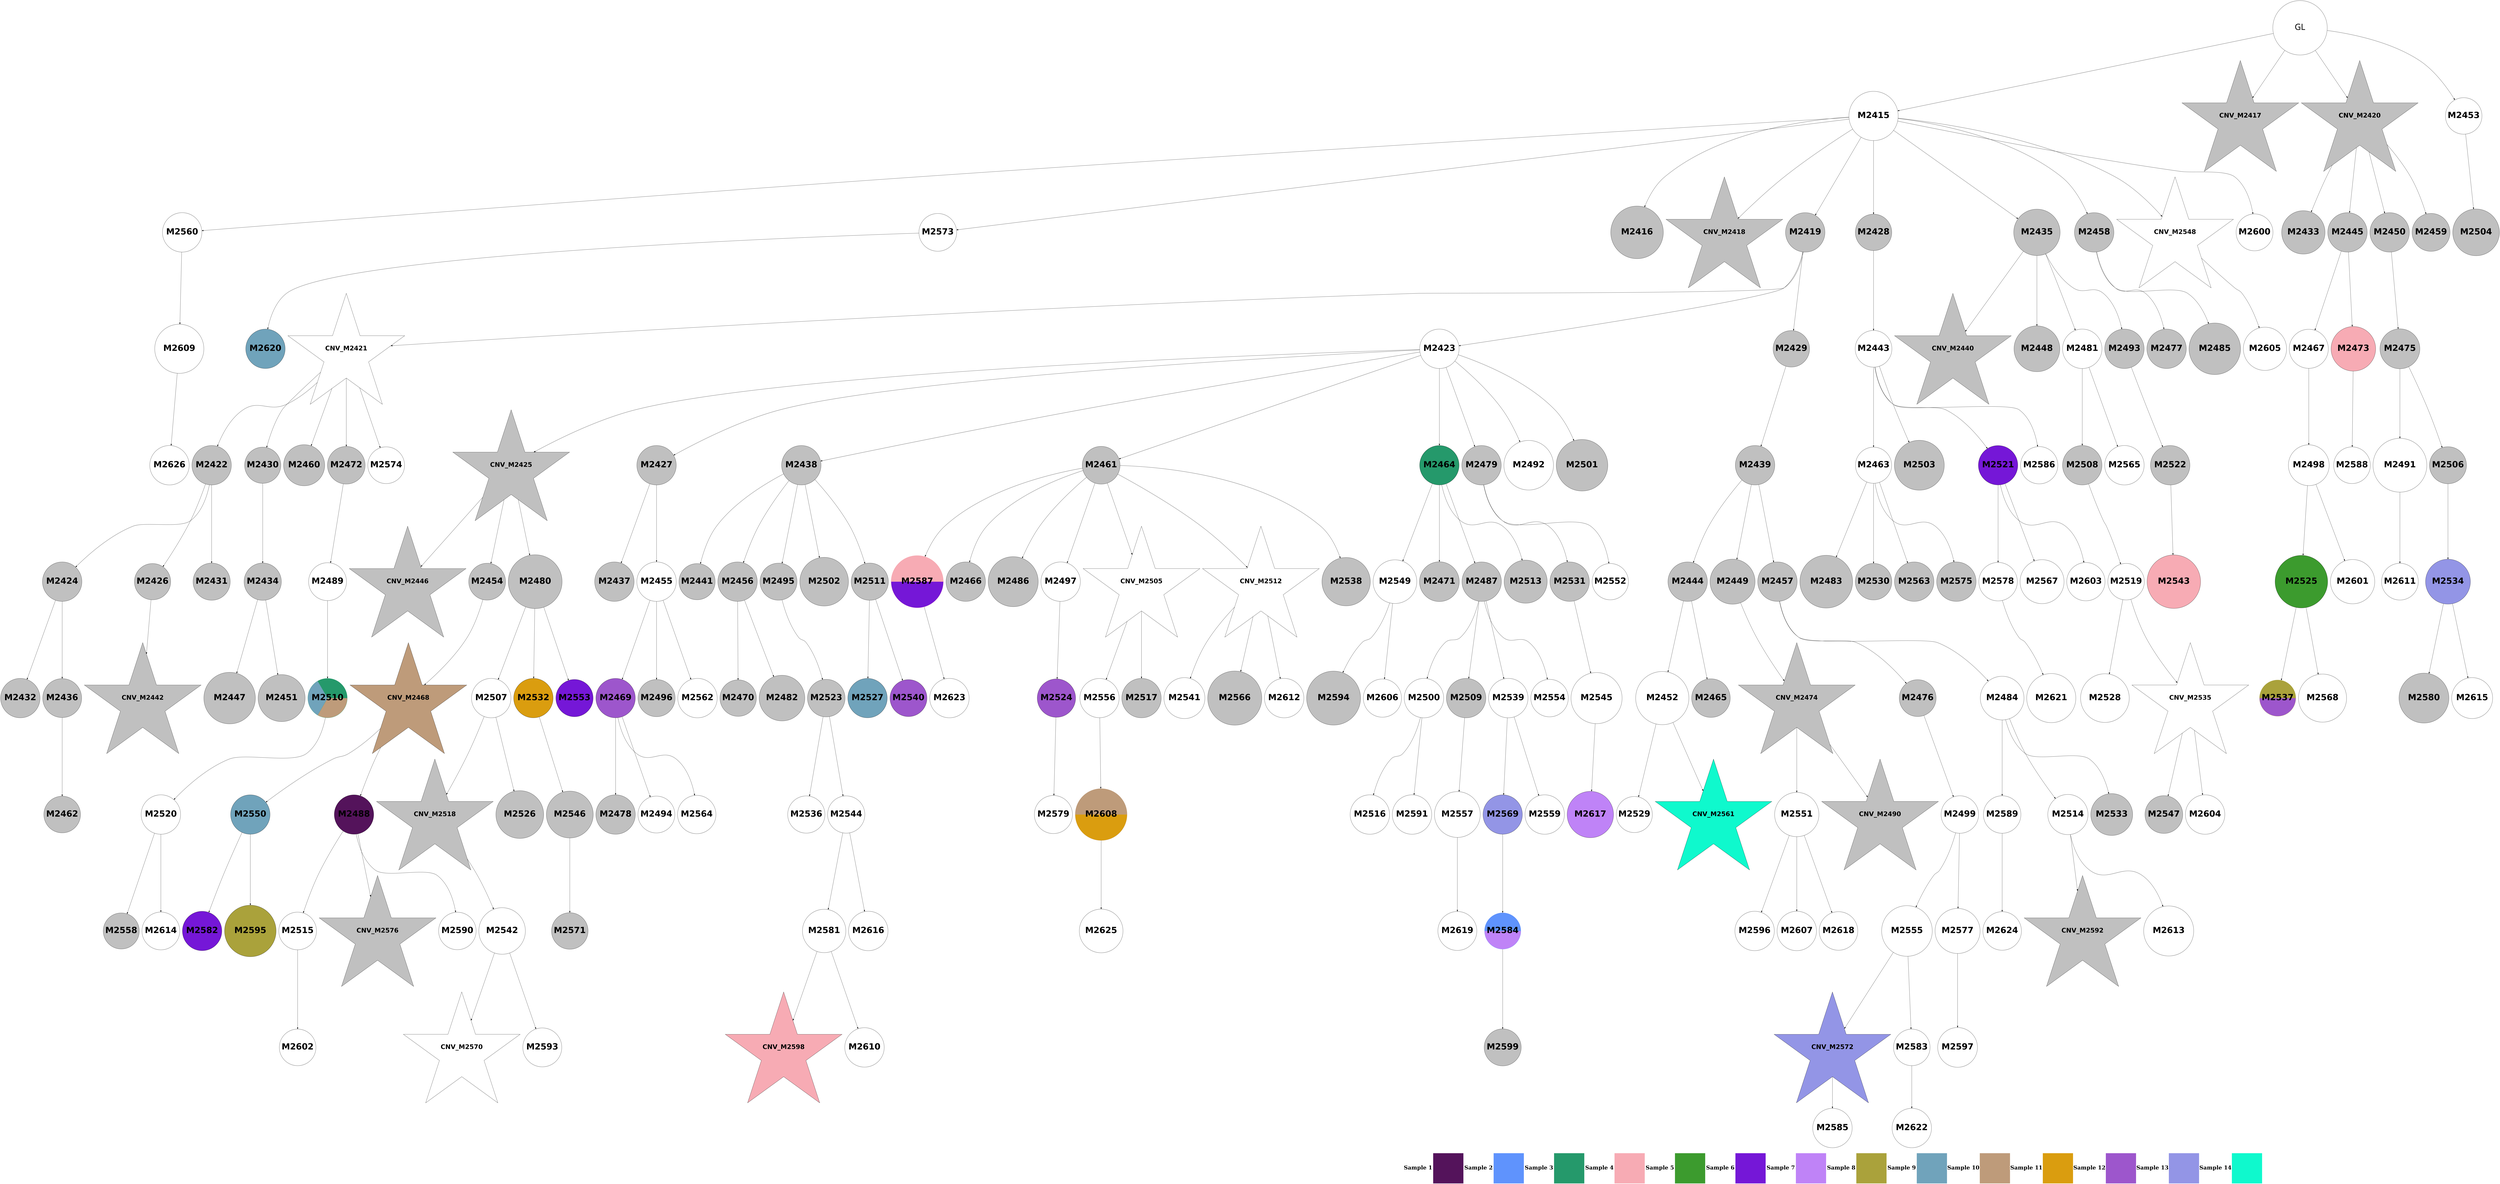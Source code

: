 digraph G { 
rankdir=TB;
2560 -> 2605;
2560 -> 2617;
2561 -> 2593;
2561 -> 2606;
2562 -> 2607;
2562 -> 2618;
2562 -> 2629;
2566 -> 2583;
2566 -> 2594;
2567 -> 2619;
2568 -> 2630;
2571 -> 2620;
2580 -> 2595;
2583 -> 2596;
2584 -> 2631;
2588 -> 2608;
2589 -> 2632;
2592 -> 2609;
2592 -> 2621;
2594 -> 2633;
2595 -> 2610;
2598 -> 2634;
2600 -> 2635;
2619 -> 2636;
2620 -> 2637;
2425 -> 2426;
2425 -> 2428;
2425 -> 2431;
2425 -> 2464;
2426 -> 2427;
2426 -> 2429;
2426 -> 2430;
2426 -> 2439;
2426 -> 2446;
2426 -> 2469;
2426 -> 2559;
2426 -> 2571;
2426 -> 2584;
2426 -> 2611;
2430 -> 2432;
2430 -> 2434;
2430 -> 2440;
2431 -> 2444;
2431 -> 2456;
2431 -> 2461;
2431 -> 2470;
2432 -> 2433;
2432 -> 2441;
2432 -> 2471;
2432 -> 2483;
2432 -> 2585;
2433 -> 2435;
2433 -> 2437;
2433 -> 2442;
2434 -> 2436;
2434 -> 2438;
2434 -> 2449;
2434 -> 2472;
2434 -> 2475;
2434 -> 2490;
2434 -> 2503;
2434 -> 2512;
2435 -> 2443;
2435 -> 2447;
2436 -> 2457;
2436 -> 2465;
2436 -> 2491;
2437 -> 2453;
2438 -> 2448;
2438 -> 2466;
2439 -> 2454;
2440 -> 2450;
2441 -> 2445;
2445 -> 2458;
2445 -> 2462;
2446 -> 2451;
2446 -> 2459;
2446 -> 2492;
2446 -> 2504;
2447 -> 2473;
2449 -> 2452;
2449 -> 2467;
2449 -> 2506;
2449 -> 2513;
2449 -> 2522;
2450 -> 2455;
2450 -> 2460;
2450 -> 2468;
2454 -> 2474;
2454 -> 2514;
2454 -> 2532;
2454 -> 2597;
2455 -> 2463;
2455 -> 2476;
2456 -> 2478;
2456 -> 2484;
2460 -> 2485;
2461 -> 2486;
2463 -> 2540;
2463 -> 2572;
2464 -> 2515;
2465 -> 2479;
2466 -> 2480;
2466 -> 2507;
2466 -> 2573;
2467 -> 2481;
2467 -> 2493;
2468 -> 2487;
2468 -> 2495;
2469 -> 2488;
2469 -> 2496;
2472 -> 2477;
2472 -> 2497;
2472 -> 2508;
2472 -> 2516;
2472 -> 2523;
2472 -> 2549;
2472 -> 2598;
2474 -> 2494;
2474 -> 2541;
2474 -> 2574;
2474 -> 2586;
2475 -> 2482;
2475 -> 2498;
2475 -> 2524;
2475 -> 2560;
2478 -> 2509;
2479 -> 2499;
2479 -> 2561;
2480 -> 2489;
2480 -> 2505;
2480 -> 2575;
2483 -> 2500;
2484 -> 2599;
2485 -> 2501;
2485 -> 2562;
2486 -> 2502;
2486 -> 2517;
2487 -> 2510;
2490 -> 2542;
2490 -> 2563;
2491 -> 2518;
2491 -> 2543;
2491 -> 2564;
2492 -> 2519;
2492 -> 2576;
2495 -> 2525;
2495 -> 2544;
2495 -> 2600;
2498 -> 2511;
2498 -> 2520;
2498 -> 2550;
2498 -> 2565;
2499 -> 2526;
2499 -> 2587;
2499 -> 2601;
2500 -> 2521;
2502 -> 2622;
2504 -> 2533;
2506 -> 2534;
2508 -> 2535;
2509 -> 2536;
2509 -> 2612;
2510 -> 2566;
2510 -> 2588;
2511 -> 2527;
2511 -> 2602;
2516 -> 2528;
2516 -> 2567;
2517 -> 2545;
2518 -> 2529;
2518 -> 2537;
2519 -> 2530;
2520 -> 2568;
2521 -> 2531;
2522 -> 2538;
2522 -> 2551;
2523 -> 2552;
2523 -> 2577;
2523 -> 2623;
2525 -> 2603;
2525 -> 2624;
2526 -> 2613;
2529 -> 2553;
2530 -> 2539;
2530 -> 2546;
2531 -> 2569;
2531 -> 2625;
2532 -> 2578;
2532 -> 2589;
2532 -> 2614;
2533 -> 2554;
2534 -> 2547;
2534 -> 2555;
2535 -> 2590;
2536 -> 2548;
2536 -> 2579;
2542 -> 2556;
2543 -> 2557;
2545 -> 2591;
2545 -> 2626;
2546 -> 2558;
2546 -> 2615;
2550 -> 2570;
2550 -> 2580;
2553 -> 2581;
2553 -> 2604;
2555 -> 2592;
2555 -> 2627;
2556 -> 2628;
2557 -> 2582;
2559 -> 2616;
2485 [shape=star style=filled fillcolor=grey fontname="helvetica-bold" fontsize=42 label="CNV_M2474"];
2477 [shape=circle style=filled fillcolor=grey fontname="helvetica-bold" fontsize=56 label="M2466" width=1.55 height=2 ];
2435 [shape=circle style=filled fillcolor=grey fontname="helvetica-bold" fontsize=56 label="M2424" width=1.7 height=2 ];
2572 [shape=star style=filled fillcolor="#0ff9cd" fontname="helvetica-bold" fontsize=42 label="CNV_M2561"];
2518 [shape=circle style=filled fillcolor=white fontname="helvetica-bold" fontsize=56 label="M2507" width=0.18 height=2 ];
2562 [shape=circle style=filled fillcolor=white fontname="helvetica-bold" fontsize=56 label="M2551" width=4.07 height=2 ];
2528 [shape=circle style=filled fillcolor=grey fontname="helvetica-bold" fontsize=56 label="M2517" width=0.43 height=2 ];
2482 [shape=circle style=filled fillcolor=grey fontname="helvetica-bold" fontsize=56 label="M2471" width=3.65 height=2 ];
2542 [shape=circle style=filled fillcolor=grey fontname="helvetica-bold" fontsize=56 label="M2531" width=1.58 height=2 ];
2563 [shape=circle style=filled fillcolor=white fontname="helvetica-bold" fontsize=56 label="M2552" width=3.04 height=2 ];
2459 [shape=circle style=filled fillcolor=grey fontname="helvetica-bold" fontsize=56 label="M2448" width=4.21 height=2 ];
2613 [shape=circle style=filled fillcolor=white fontname="helvetica-bold" fontsize=56 label="M2602" width=2.85 height=2 ];
2508 [shape=circle style=filled fillcolor=white fontname="helvetica-bold" fontsize=56 label="M2497" width=1.39 height=2 ];
2566 [shape=circle style=filled fillcolor=white fontname="helvetica-bold" fontsize=56 label="M2555" width=4.65 height=2 ];
2510 [shape=circle style=filled fillcolor=white fontname="helvetica-bold" fontsize=56 label="M2499" width=2.47 height=2 ];
2481 [shape=circle style=filled fillcolor=grey fontname="helvetica-bold" fontsize=56 label="M2470" width=2.99 height=2 ];
2496 [shape=circle style=filled fillcolor=grey fontname="helvetica-bold" fontsize=56 label="M2485" width=4.73 height=2 ];
2506 [shape=circle style=filled fillcolor=grey fontname="helvetica-bold" fontsize=56 label="M2495" width=2.65 height=2 ];
2630 [shape=circle style=filled fillcolor=white fontname="helvetica-bold" fontsize=56 label="M2619" width=2.08 height=2 ];
2573 [shape=circle style=filled fillcolor=white fontname="helvetica-bold" fontsize=56 label="M2562" width=1.26 height=2 ];
2621 [shape=circle style=filled fillcolor=white fontname="helvetica-bold" fontsize=56 label="M2610" width=0.77 height=2 ];
2479 [shape=star style=filled fillcolor="#be9b7a" fontname="helvetica-bold" fontsize=42 label="CNV_M2468"];
2601 [shape=circle style=filled fillcolor=white fontname="helvetica-bold" fontsize=56 label="M2590" width=2.47 height=2 ];
2558 [shape=circle style=filled fillcolor=grey fontname="helvetica-bold" fontsize=56 label="M2547" width=2.38 height=2 ];
2473 [shape=circle style=filled fillcolor=grey fontname="helvetica-bold" fontsize=56 label="M2462" width=2.88 height=2 ];
2441 [shape=circle style=filled fillcolor=grey fontname="helvetica-bold" fontsize=56 label="M2430" width=3.21 height=2 ];
2582 [shape=circle style=filled fillcolor=grey fontname="helvetica-bold" fontsize=56 label="M2571" width=2.92 height=2 ];
2500 [shape=circle style=filled fillcolor=white fontname="helvetica-bold" fontsize=56 label="M2489" width=2.34 height=2 ];
2540 [shape=circle style=filled fillcolor=white fontname="helvetica-bold" fontsize=56 label="M2529" width=3.26 height=2 ];
2604 [shape=circle style=filled fillcolor=white fontname="helvetica-bold" fontsize=56 label="M2593" width=2.09 height=2 ];
2593 [shape=circle style=filled fillcolor="#7517d7" fontname="helvetica-bold" fontsize=56 label="M2582" width=0.66 height=2 ];
2491 [shape=circle style=filled fillcolor=grey fontname="helvetica-bold" fontsize=56 label="M2480" width=4.94 height=2 ];
2580 [shape=circle style=filled fillcolor="#9395e6" fontname="helvetica-bold" fontsize=56 label="M2569" width=2.02 height=2 ];
2517 [shape=circle style=filled fillcolor=grey fontname="helvetica-bold" fontsize=56 label="M2506" width=2.69 height=2 ];
2571 [shape=circle style=filled fillcolor=white fontname="helvetica-bold" fontsize=56 label="M2560" width=0.45 height=2 ];
2448 [shape=circle style=filled fillcolor=grey fontname="helvetica-bold" fontsize=56 label="M2437" width=0.47 height=2 ];
2458 [shape=circle style=filled fillcolor=grey fontname="helvetica-bold" fontsize=56 label="M2447" width=4.74 height=2 ];
2634 [shape=circle style=filled fillcolor=white fontname="helvetica-bold" fontsize=56 label="M2623" width=1.64 height=2 ];
2568 [shape=circle style=filled fillcolor=white fontname="helvetica-bold" fontsize=56 label="M2557" width=4.21 height=2 ];
2489 [shape=circle style=filled fillcolor=grey fontname="helvetica-bold" fontsize=56 label="M2478" width=0.12 height=2 ];
2554 [shape=circle style=filled fillcolor="#f7abb4" fontname="helvetica-bold" fontsize=56 label="M2543" width=4.92 height=2 ];
2526 [shape=circle style=filled fillcolor=white fontname="helvetica-bold" fontsize=56 label="M2515" width=2.39 height=2 ];
2466 [shape=circle style=filled fillcolor=white fontname="helvetica-bold" fontsize=56 label="M2455" width=1.69 height=2 ];
2450 [shape=circle style=filled fillcolor=grey fontname="helvetica-bold" fontsize=56 label="M2439" width=0.93 height=2 ];
2551 [shape=circle style=filled fillcolor="#9d56cc" fontname="helvetica-bold" fontsize=56 label="M2540" width=2.66 height=2 ];
2599 [shape=circle style=filled fillcolor=white fontname="helvetica-bold" fontsize=56 label="M2588" width=2.87 height=2 ];
2432 [shape=star style=filled fillcolor=white fontname="helvetica-bold" fontsize=42 label="CNV_M2421"];
2624 [shape=circle style=filled fillcolor=white fontname="helvetica-bold" fontsize=56 label="M2613" width=4.6 height=2 ];
2428 [shape=star style=filled fillcolor=grey fontname="helvetica-bold" fontsize=42 label="CNV_M2417"];
2530 [shape=circle style=filled fillcolor=white fontname="helvetica-bold" fontsize=56 label="M2519" width=2.92 height=2 ];
2474 [shape=circle style=filled fillcolor=white fontname="helvetica-bold" fontsize=56 label="M2463" width=3.16 height=2 ];
2438 [shape=circle style=filled fillcolor=grey fontname="helvetica-bold" fontsize=56 label="M2427" width=0.44 height=2 ];
2623 [shape=circle style=filled fillcolor=white fontname="helvetica-bold" fontsize=56 label="M2612" width=1.78 height=2 ];
2488 [shape=circle style=filled fillcolor=grey fontname="helvetica-bold" fontsize=56 label="M2477" width=0.14 height=2 ];
2588 [shape=circle style=filled fillcolor=white fontname="helvetica-bold" fontsize=56 label="M2577" width=4.14 height=2 ];
2579 [shape=circle style=filled fillcolor=white fontname="helvetica-bold" fontsize=56 label="M2568" width=4.42 height=2 ];
2586 [shape=circle style=filled fillcolor=grey fontname="helvetica-bold" fontsize=56 label="M2575" width=0.77 height=2 ];
2544 [shape=circle style=filled fillcolor=grey fontname="helvetica-bold" fontsize=56 label="M2533" width=3.85 height=2 ];
2465 [shape=circle style=filled fillcolor=grey fontname="helvetica-bold" fontsize=56 label="M2454" width=2.73 height=2 ];
2497 [shape=circle style=filled fillcolor=grey fontname="helvetica-bold" fontsize=56 label="M2486" width=4.6 height=2 ];
2445 [shape=circle style=filled fillcolor=grey fontname="helvetica-bold" fontsize=56 label="M2434" width=2.57 height=2 ];
2453 [shape=star style=filled fillcolor=grey fontname="helvetica-bold" fontsize=42 label="CNV_M2442"];
2610 [shape=circle style=filled fillcolor=grey fontname="helvetica-bold" fontsize=56 label="M2599" width=2.69 height=2 ];
2583 [shape=star style=filled fillcolor="#9395e6" fontname="helvetica-bold" fontsize=42 label="CNV_M2572"];
2431 [shape=star style=filled fillcolor=grey fontname="helvetica-bold" fontsize=42 label="CNV_M2420"];
2493 [shape=circle style=filled fillcolor=grey fontname="helvetica-bold" fontsize=56 label="M2482" width=4.19 height=2 ];
2574 [shape=circle style=filled fillcolor=grey fontname="helvetica-bold" fontsize=56 label="M2563" width=0.91 height=2 ];
2454 [shape=circle style=filled fillcolor=white fontname="helvetica-bold" fontsize=56 label="M2443" width=2.86 height=2 ];
2607 [shape=circle style=filled fillcolor=white fontname="helvetica-bold" fontsize=56 label="M2596" width=1.46 height=2 ];
2565 [shape=circle style=filled fillcolor=white fontname="helvetica-bold" fontsize=56 label="M2554" width=2.44 height=2 ];
2425 [label="GL" fontname="arial-bold" fontsize=56 width=5 height=5];
2591 [shape=circle style=filled fillcolor=grey fontname="helvetica-bold" fontsize=56 label="M2580" width=4.59 height=2 ];
2494 [shape=circle style=filled fillcolor=grey fontname="helvetica-bold" fontsize=56 label="M2483" width=4.85 height=2 ];
2537 [shape=circle style=filled fillcolor=grey fontname="helvetica-bold" fontsize=56 label="M2526" width=4.39 height=2 ];
2442 [shape=circle style=filled fillcolor=grey fontname="helvetica-bold" fontsize=56 label="M2431" width=2.6 height=2 ];
2430 [shape=circle style=filled fillcolor=grey fontname="helvetica-bold" fontsize=56 label="M2419" width=0.78 height=2 ];
2490 [shape=circle style=filled fillcolor=grey fontname="helvetica-bold" fontsize=56 label="M2479" width=0.58 height=2 ];
2547 [shape=circle style=filled fillcolor=white fontname="helvetica-bold" fontsize=56 label="M2536" width=2.59 height=2 ];
2556 [shape=circle style=filled fillcolor=white fontname="helvetica-bold" fontsize=56 label="M2545" width=4.7 height=2 ];
2520 [shape=circle style=filled fillcolor=grey fontname="helvetica-bold" fontsize=56 label="M2509" width=0.73 height=2 ];
2622 [shape=circle style=filled fillcolor=white fontname="helvetica-bold" fontsize=56 label="M2611" width=2.77 height=2 ];
2521 [shape=circle style=wedged color="#25996b:#70a3bb:#be9b7a" fontname="helvetica-bold" fontsize=56 label="M2510" width=1.95 height=2 ];
2545 [shape=circle style=filled fillcolor="#9395e6" fontname="helvetica-bold" fontsize=56 label="M2534" width=4.12 height=2 ];
2534 [shape=circle style=filled fillcolor=grey fontname="helvetica-bold" fontsize=56 label="M2523" width=2.46 height=2 ];
2633 [shape=circle style=filled fillcolor=white fontname="helvetica-bold" fontsize=56 label="M2622" width=0.7 height=2 ];
2609 [shape=star style=filled fillcolor="#f7abb4" fontname="helvetica-bold" fontsize=42 label="CNV_M2598"];
2587 [shape=star style=filled fillcolor=grey fontname="helvetica-bold" fontsize=42 label="CNV_M2576"];
2569 [shape=circle style=filled fillcolor=grey fontname="helvetica-bold" fontsize=56 label="M2558" width=3.28 height=2 ];
2627 [shape=circle style=filled fillcolor=white fontname="helvetica-bold" fontsize=56 label="M2616" width=3.63 height=2 ];
2514 [shape=circle style=filled fillcolor=grey fontname="helvetica-bold" fontsize=56 label="M2503" width=4.59 height=2 ];
2612 [shape=circle style=filled fillcolor=white fontname="helvetica-bold" fontsize=56 label="M2601" width=4.07 height=2 ];
2635 [shape=circle style=filled fillcolor=white fontname="helvetica-bold" fontsize=56 label="M2624" width=3.54 height=2 ];
2443 [shape=circle style=filled fillcolor=grey fontname="helvetica-bold" fontsize=56 label="M2432" width=1.09 height=2 ];
2620 [shape=circle style=filled fillcolor=white fontname="helvetica-bold" fontsize=56 label="M2609" width=4.51 height=2 ];
2608 [shape=circle style=filled fillcolor=white fontname="helvetica-bold" fontsize=56 label="M2597" width=3.65 height=2 ];
2529 [shape=star style=filled fillcolor=grey fontname="helvetica-bold" fontsize=42 label="CNV_M2518"];
2595 [shape=circle style=wedged color="#5f93fd:#bf83f7" fontname="helvetica-bold" fontsize=56 label="M2584" width=3.04 height=2 ];
2533 [shape=circle style=filled fillcolor=grey fontname="helvetica-bold" fontsize=56 label="M2522" width=1.9 height=2 ];
2617 [shape=circle style=filled fillcolor=white fontname="helvetica-bold" fontsize=56 label="M2606" width=2.25 height=2 ];
2452 [shape=circle style=filled fillcolor=grey fontname="helvetica-bold" fontsize=56 label="M2441" width=3.15 height=2 ];
2532 [shape=circle style=filled fillcolor="#7517d7" fontname="helvetica-bold" fontsize=56 label="M2521" width=1.86 height=2 ];
2478 [shape=circle style=filled fillcolor=white fontname="helvetica-bold" fontsize=56 label="M2467" width=2.07 height=2 ];
2559 [shape=star style=filled fillcolor=white fontname="helvetica-bold" fontsize=42 label="CNV_M2548"];
2463 [shape=circle style=filled fillcolor=white fontname="helvetica-bold" fontsize=56 label="M2452" width=4.89 height=2 ];
2536 [shape=circle style=filled fillcolor="#3c9b2e" fontname="helvetica-bold" fontsize=56 label="M2525" width=4.83 height=2 ];
2539 [shape=circle style=filled fillcolor=white fontname="helvetica-bold" fontsize=56 label="M2528" width=4.47 height=2 ];
2637 [shape=circle style=filled fillcolor=white fontname="helvetica-bold" fontsize=56 label="M2626" width=1.96 height=2 ];
2602 [shape=circle style=filled fillcolor=white fontname="helvetica-bold" fontsize=56 label="M2591" width=1.99 height=2 ];
2546 [shape=star style=filled fillcolor=white fontname="helvetica-bold" fontsize=42 label="CNV_M2535"];
2476 [shape=circle style=filled fillcolor=grey fontname="helvetica-bold" fontsize=56 label="M2465" width=2.16 height=2 ];
2447 [shape=circle style=filled fillcolor=grey fontname="helvetica-bold" fontsize=56 label="M2436" width=2.09 height=2 ];
2468 [shape=circle style=filled fillcolor=grey fontname="helvetica-bold" fontsize=56 label="M2457" width=1.09 height=2 ];
2516 [shape=star style=filled fillcolor=white fontname="helvetica-bold" fontsize=42 label="CNV_M2505"];
2590 [shape=circle style=filled fillcolor=white fontname="helvetica-bold" fontsize=56 label="M2579" width=3.5 height=2 ];
2499 [shape=circle style=filled fillcolor="#54135b" fontname="helvetica-bold" fontsize=56 label="M2488" width=0.72 height=2 ];
2522 [shape=circle style=filled fillcolor=grey fontname="helvetica-bold" fontsize=56 label="M2511" width=2.56 height=2 ];
2470 [shape=circle style=filled fillcolor=grey fontname="helvetica-bold" fontsize=56 label="M2459" width=3.49 height=2 ];
2503 [shape=circle style=filled fillcolor=white fontname="helvetica-bold" fontsize=56 label="M2492" width=4.55 height=2 ];
2449 [shape=circle style=filled fillcolor=grey fontname="helvetica-bold" fontsize=56 label="M2438" width=0.4 height=2 ];
2538 [shape=circle style=filled fillcolor="#70a3bb" fontname="helvetica-bold" fontsize=56 label="M2527" width=1.6 height=2 ];
2429 [shape=star style=filled fillcolor=grey fontname="helvetica-bold" fontsize=42 label="CNV_M2418"];
2636 [shape=circle style=filled fillcolor=white fontname="helvetica-bold" fontsize=56 label="M2625" width=4.01 height=2 ];
2456 [shape=circle style=filled fillcolor=grey fontname="helvetica-bold" fontsize=56 label="M2445" width=1.69 height=2 ];
2628 [shape=circle style=filled fillcolor="#bf83f7" fontname="helvetica-bold" fontsize=56 label="M2617" width=4.27 height=2 ];
2605 [shape=circle style=filled fillcolor=grey fontname="helvetica-bold" fontsize=56 label="M2594" width=4.96 height=2 ];
2575 [shape=circle style=filled fillcolor=white fontname="helvetica-bold" fontsize=56 label="M2564" width=3.53 height=2 ];
2487 [shape=circle style=filled fillcolor=grey fontname="helvetica-bold" fontsize=56 label="M2476" width=2.78 height=2 ];
2614 [shape=circle style=filled fillcolor=white fontname="helvetica-bold" fontsize=56 label="M2603" width=2.23 height=2 ];
2549 [shape=circle style=filled fillcolor=grey fontname="helvetica-bold" fontsize=56 label="M2538" width=4.45 height=2 ];
2597 [shape=circle style=filled fillcolor=white fontname="helvetica-bold" fontsize=56 label="M2586" width=2.57 height=2 ];
2550 [shape=circle style=filled fillcolor=white fontname="helvetica-bold" fontsize=56 label="M2539" width=0.94 height=2 ];
2504 [shape=circle style=filled fillcolor=grey fontname="helvetica-bold" fontsize=56 label="M2493" width=0.23 height=2 ];
2502 [shape=circle style=filled fillcolor=white fontname="helvetica-bold" fontsize=56 label="M2491" width=4.94 height=2 ];
2557 [shape=circle style=filled fillcolor=grey fontname="helvetica-bold" fontsize=56 label="M2546" width=4.3 height=2 ];
2632 [shape=circle style=filled fillcolor=white fontname="helvetica-bold" fontsize=56 label="M2621" width=4.51 height=2 ];
2596 [shape=circle style=filled fillcolor=white fontname="helvetica-bold" fontsize=56 label="M2585" width=1.05 height=2 ];
2543 [shape=circle style=filled fillcolor="#da9d0f" fontname="helvetica-bold" fontsize=56 label="M2532" width=1.31 height=2 ];
2578 [shape=circle style=filled fillcolor=white fontname="helvetica-bold" fontsize=56 label="M2567" width=4.04 height=2 ];
2436 [shape=star style=filled fillcolor=grey fontname="helvetica-bold" fontsize=42 label="CNV_M2425"];
2585 [shape=circle style=filled fillcolor=white fontname="helvetica-bold" fontsize=56 label="M2574" width=2.81 height=2 ];
2475 [shape=circle style=filled fillcolor="#25996b" fontname="helvetica-bold" fontsize=56 label="M2464" width=0.74 height=2 ];
2484 [shape=circle style=filled fillcolor="#f7abb4" fontname="helvetica-bold" fontsize=56 label="M2473" width=4.1 height=2 ];
2589 [shape=circle style=filled fillcolor=white fontname="helvetica-bold" fontsize=56 label="M2578" width=2.2 height=2 ];
2616 [shape=circle style=filled fillcolor=white fontname="helvetica-bold" fontsize=56 label="M2605" width=3.97 height=2 ];
2509 [shape=circle style=filled fillcolor=white fontname="helvetica-bold" fontsize=56 label="M2498" width=3.75 height=2 ];
2548 [shape=circle style=wedged color="#aaa23b:#9d56cc" fontname="helvetica-bold" fontsize=56 label="M2537" width=3.13 height=2 ];
2629 [shape=circle style=filled fillcolor=white fontname="helvetica-bold" fontsize=56 label="M2618" width=2.15 height=2 ];
2594 [shape=circle style=filled fillcolor=white fontname="helvetica-bold" fontsize=56 label="M2583" width=2.91 height=2 ];
2581 [shape=star style=filled fillcolor=white fontname="helvetica-bold" fontsize=42 label="CNV_M2570"];
2615 [shape=circle style=filled fillcolor=white fontname="helvetica-bold" fontsize=56 label="M2604" width=0.36 height=2 ];
2461 [shape=circle style=filled fillcolor=grey fontname="helvetica-bold" fontsize=56 label="M2450" width=1.06 height=2 ];
2446 [shape=circle style=filled fillcolor=grey fontname="helvetica-bold" fontsize=56 label="M2435" width=4.26 height=2 ];
2462 [shape=circle style=filled fillcolor=grey fontname="helvetica-bold" fontsize=56 label="M2451" width=4.32 height=2 ];
2501 [shape=star style=filled fillcolor=grey fontname="helvetica-bold" fontsize=42 label="CNV_M2490"];
2611 [shape=circle style=filled fillcolor=white fontname="helvetica-bold" fontsize=56 label="M2600" width=3.39 height=2 ];
2631 [shape=circle style=filled fillcolor="#70a3bb" fontname="helvetica-bold" fontsize=56 label="M2620" width=1.12 height=2 ];
2553 [shape=circle style=filled fillcolor=white fontname="helvetica-bold" fontsize=56 label="M2542" width=4.28 height=2 ];
2606 [shape=circle style=filled fillcolor="#aaa23b" fontname="helvetica-bold" fontsize=56 label="M2595" width=4.73 height=2 ];
2626 [shape=circle style=filled fillcolor=white fontname="helvetica-bold" fontsize=56 label="M2615" width=3.77 height=2 ];
2619 [shape=circle style=wedged color="#be9b7a:#da9d0f" fontname="helvetica-bold" fontsize=56 label="M2608" width=4.77 height=2 ];
2498 [shape=circle style=filled fillcolor=grey fontname="helvetica-bold" fontsize=56 label="M2487" width=0.47 height=2 ];
2519 [shape=circle style=filled fillcolor=grey fontname="helvetica-bold" fontsize=56 label="M2508" width=1.8 height=2 ];
2472 [shape=circle style=filled fillcolor=grey fontname="helvetica-bold" fontsize=56 label="M2461" width=2.38 height=2 ];
2555 [shape=circle style=filled fillcolor=white fontname="helvetica-bold" fontsize=56 label="M2544" width=2.54 height=2 ];
2433 [shape=circle style=filled fillcolor=grey fontname="helvetica-bold" fontsize=56 label="M2422" width=1.69 height=2 ];
2469 [shape=circle style=filled fillcolor=grey fontname="helvetica-bold" fontsize=56 label="M2458" width=1.96 height=2 ];
2451 [shape=star style=filled fillcolor=grey fontname="helvetica-bold" fontsize=42 label="CNV_M2440"];
2480 [shape=circle style=filled fillcolor="#9d56cc" fontname="helvetica-bold" fontsize=56 label="M2469" width=1.52 height=2 ];
2541 [shape=circle style=filled fillcolor=grey fontname="helvetica-bold" fontsize=56 label="M2530" width=2.96 height=2 ];
2525 [shape=circle style=filled fillcolor=white fontname="helvetica-bold" fontsize=56 label="M2514" width=3.69 height=2 ];
2625 [shape=circle style=filled fillcolor=white fontname="helvetica-bold" fontsize=56 label="M2614" width=3.47 height=2 ];
2512 [shape=circle style=filled fillcolor=grey fontname="helvetica-bold" fontsize=56 label="M2501" width=4.74 height=2 ];
2471 [shape=circle style=filled fillcolor=grey fontname="helvetica-bold" fontsize=56 label="M2460" width=3.78 height=2 ];
2577 [shape=circle style=filled fillcolor=grey fontname="helvetica-bold" fontsize=56 label="M2566" width=4.97 height=2 ];
2434 [shape=circle style=filled fillcolor=white fontname="helvetica-bold" fontsize=56 label="M2423" width=0.26 height=2 ];
2524 [shape=circle style=filled fillcolor=grey fontname="helvetica-bold" fontsize=56 label="M2513" width=3.96 height=2 ];
2460 [shape=circle style=filled fillcolor=grey fontname="helvetica-bold" fontsize=56 label="M2449" width=4.14 height=2 ];
2426 [shape=circle style=filled fillcolor=white fontname="helvetica-bold" fontsize=56 label="M2415" width=4.53 height=2 ];
2486 [shape=circle style=filled fillcolor=grey fontname="helvetica-bold" fontsize=56 label="M2475" width=3.66 height=2 ];
2483 [shape=circle style=filled fillcolor=grey fontname="helvetica-bold" fontsize=56 label="M2472" width=2.41 height=2 ];
2455 [shape=circle style=filled fillcolor=grey fontname="helvetica-bold" fontsize=56 label="M2444" width=1.58 height=2 ];
2495 [shape=circle style=filled fillcolor=white fontname="helvetica-bold" fontsize=56 label="M2484" width=4.02 height=2 ];
2584 [shape=circle style=filled fillcolor=white fontname="helvetica-bold" fontsize=56 label="M2573" width=2.38 height=2 ];
2511 [shape=circle style=filled fillcolor=white fontname="helvetica-bold" fontsize=56 label="M2500" width=1.24 height=2 ];
2437 [shape=circle style=filled fillcolor=grey fontname="helvetica-bold" fontsize=56 label="M2426" width=3.13 height=2 ];
2531 [shape=circle style=filled fillcolor=white fontname="helvetica-bold" fontsize=56 label="M2520" width=1.09 height=2 ];
2467 [shape=circle style=filled fillcolor=grey fontname="helvetica-bold" fontsize=56 label="M2456" width=0.64 height=2 ];
2600 [shape=circle style=filled fillcolor=white fontname="helvetica-bold" fontsize=56 label="M2589" width=3.45 height=2 ];
2515 [shape=circle style=filled fillcolor=grey fontname="helvetica-bold" fontsize=56 label="M2504" width=4.29 height=2 ];
2592 [shape=circle style=filled fillcolor=white fontname="helvetica-bold" fontsize=56 label="M2581" width=3.98 height=2 ];
2464 [shape=circle style=filled fillcolor=white fontname="helvetica-bold" fontsize=56 label="M2453" width=2.92 height=2 ];
2598 [shape=circle style=wedged color="#f7abb4:#7517d7" fontname="helvetica-bold" fontsize=56 label="M2587" width=4.81 height=2 ];
2570 [shape=circle style=filled fillcolor=white fontname="helvetica-bold" fontsize=56 label="M2559" width=2.02 height=2 ];
2507 [shape=circle style=filled fillcolor=grey fontname="helvetica-bold" fontsize=56 label="M2496" width=2.62 height=2 ];
2552 [shape=circle style=filled fillcolor=white fontname="helvetica-bold" fontsize=56 label="M2541" width=3.76 height=2 ];
2457 [shape=star style=filled fillcolor=grey fontname="helvetica-bold" fontsize=42 label="CNV_M2446"];
2444 [shape=circle style=filled fillcolor=grey fontname="helvetica-bold" fontsize=56 label="M2433" width=3.99 height=2 ];
2564 [shape=circle style=filled fillcolor="#7517d7" fontname="helvetica-bold" fontsize=56 label="M2553" width=2.54 height=2 ];
2560 [shape=circle style=filled fillcolor=white fontname="helvetica-bold" fontsize=56 label="M2549" width=4.01 height=2 ];
2603 [shape=star style=filled fillcolor=grey fontname="helvetica-bold" fontsize=42 label="CNV_M2592"];
2618 [shape=circle style=filled fillcolor=white fontname="helvetica-bold" fontsize=56 label="M2607" width=0.34 height=2 ];
2492 [shape=circle style=filled fillcolor=white fontname="helvetica-bold" fontsize=56 label="M2481" width=1.35 height=2 ];
2440 [shape=circle style=filled fillcolor=grey fontname="helvetica-bold" fontsize=56 label="M2429" width=2.93 height=2 ];
2535 [shape=circle style=filled fillcolor="#9d56cc" fontname="helvetica-bold" fontsize=56 label="M2524" width=2.21 height=2 ];
2576 [shape=circle style=filled fillcolor=white fontname="helvetica-bold" fontsize=56 label="M2565" width=1.17 height=2 ];
2439 [shape=circle style=filled fillcolor=grey fontname="helvetica-bold" fontsize=56 label="M2428" width=3 height=2 ];
2523 [shape=star style=filled fillcolor=white fontname="helvetica-bold" fontsize=42 label="CNV_M2512"];
2561 [shape=circle style=filled fillcolor="#70a3bb" fontname="helvetica-bold" fontsize=56 label="M2550" width=1.54 height=2 ];
2567 [shape=circle style=filled fillcolor=white fontname="helvetica-bold" fontsize=56 label="M2556" width=2.03 height=2 ];
2527 [shape=circle style=filled fillcolor=white fontname="helvetica-bold" fontsize=56 label="M2516" width=0.02 height=2 ];
2427 [shape=circle style=filled fillcolor=grey fontname="helvetica-bold" fontsize=56 label="M2416" width=4.83 height=2 ];
2505 [shape=circle style=filled fillcolor=white fontname="helvetica-bold" fontsize=56 label="M2494" width=2.73 height=2 ];
2513 [shape=circle style=filled fillcolor=grey fontname="helvetica-bold" fontsize=56 label="M2502" width=4.47 height=2 ];
{rank=sink;
Legend[shape=none, margin=0, label=<<TABLE border="0" cellborder="0" cellspacing="0"> 
<TR><TD width="200" height="200" colspan="1"><FONT POINT-SIZE="36.0"><B>Sample 1</B></FONT></TD><TD width="200" height="200" colspan="1" BGCOLOR="#54135b"></TD>
<TD width="200" height="200" colspan="1"><FONT POINT-SIZE="36.0"><B>Sample 2</B></FONT></TD><TD width="200" height="200" colspan="1" BGCOLOR="#5f93fd"></TD>
<TD width="200" height="200" colspan="1"><FONT POINT-SIZE="36.0"><B>Sample 3</B></FONT></TD><TD width="200" height="200" colspan="1" BGCOLOR="#25996b"></TD>
<TD width="200" height="200" colspan="1"><FONT POINT-SIZE="36.0"><B>Sample 4</B></FONT></TD><TD width="200" height="200" colspan="1" BGCOLOR="#f7abb4"></TD>
<TD width="200" height="200" colspan="1"><FONT POINT-SIZE="36.0"><B>Sample 5</B></FONT></TD><TD width="200" height="200" colspan="1" BGCOLOR="#3c9b2e"></TD>
<TD width="200" height="200" colspan="1"><FONT POINT-SIZE="36.0"><B>Sample 6</B></FONT></TD><TD width="200" height="200" colspan="1" BGCOLOR="#7517d7"></TD>
<TD width="200" height="200" colspan="1"><FONT POINT-SIZE="36.0"><B>Sample 7</B></FONT></TD><TD width="200" height="200" colspan="1" BGCOLOR="#bf83f7"></TD>
<TD width="200" height="200" colspan="1"><FONT POINT-SIZE="36.0"><B>Sample 8</B></FONT></TD><TD width="200" height="200" colspan="1" BGCOLOR="#aaa23b"></TD>
<TD width="200" height="200" colspan="1"><FONT POINT-SIZE="36.0"><B>Sample 9</B></FONT></TD><TD width="200" height="200" colspan="1" BGCOLOR="#70a3bb"></TD>
<TD width="200" height="200" colspan="1"><FONT POINT-SIZE="36.0"><B>Sample 10</B></FONT></TD><TD width="200" height="200" colspan="1" BGCOLOR="#be9b7a"></TD>
<TD width="200" height="200" colspan="1"><FONT POINT-SIZE="36.0"><B>Sample 11</B></FONT></TD><TD width="200" height="200" colspan="1" BGCOLOR="#da9d0f"></TD>
<TD width="200" height="200" colspan="1"><FONT POINT-SIZE="36.0"><B>Sample 12</B></FONT></TD><TD width="200" height="200" colspan="1" BGCOLOR="#9d56cc"></TD>
<TD width="200" height="200" colspan="1"><FONT POINT-SIZE="36.0"><B>Sample 13</B></FONT></TD><TD width="200" height="200" colspan="1" BGCOLOR="#9395e6"></TD>
<TD width="200" height="200" colspan="1"><FONT POINT-SIZE="36.0"><B>Sample 14</B></FONT></TD><TD width="200" height="200" colspan="1" BGCOLOR="#0ff9cd"></TD>
</TR></TABLE>>];
} 
}
